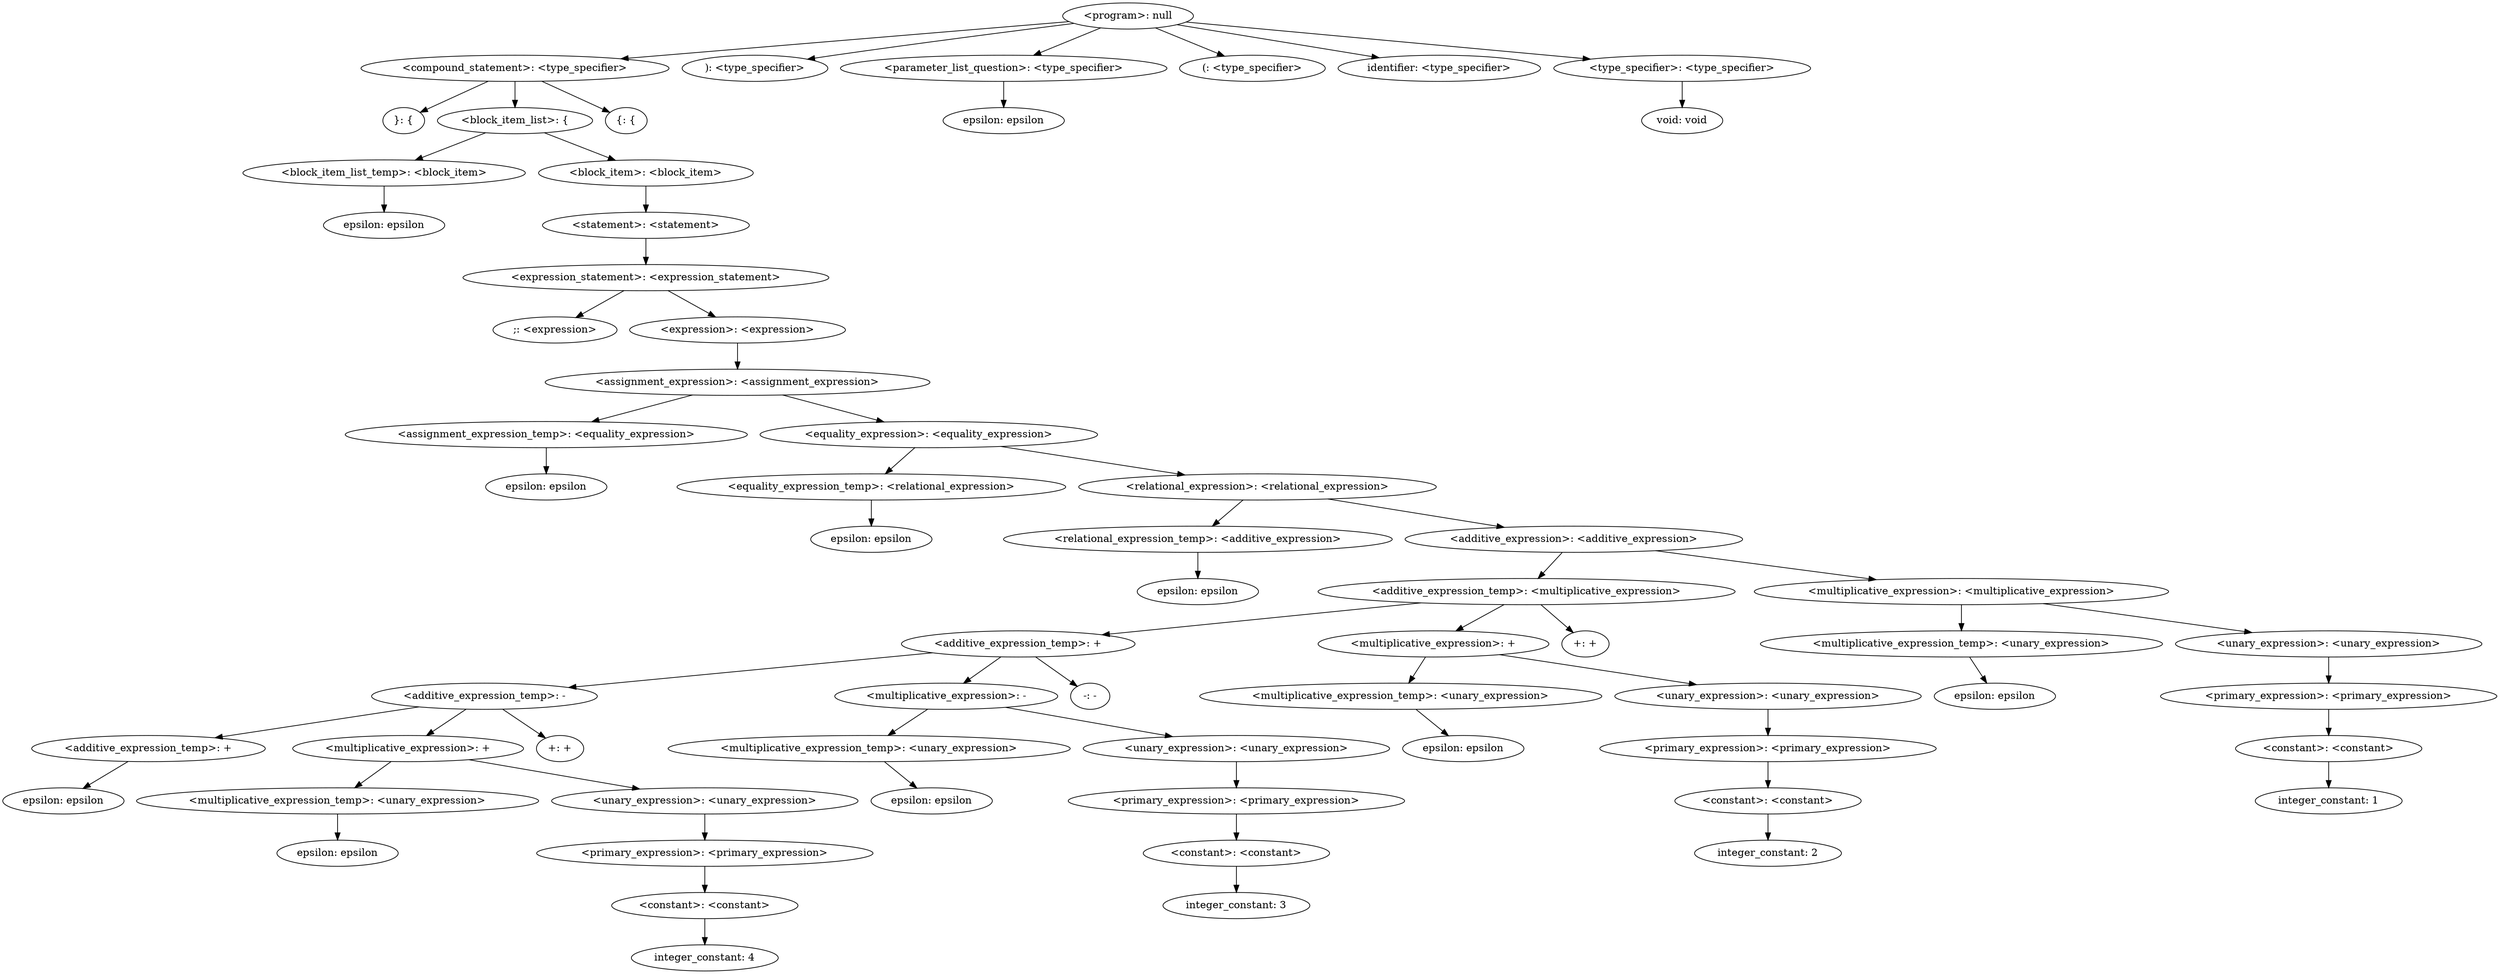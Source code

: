 digraph AST {
node775931202 [label="<program>: null"];
node345281752 [label="<compound_statement>: <type_specifier>"];
node1896294051 [label="}: {"];
node345281752 -> node1896294051;
node1418385211 [label="<block_item_list>: {"];
node1282811396 [label="<block_item_list_temp>: <block_item>"];
node641853239 [label="epsilon: epsilon"];
node1282811396 -> node641853239;
node1418385211 -> node1282811396;
node1920467934 [label="<block_item>: <block_item>"];
node1883840933 [label="<statement>: <statement>"];
node233996206 [label="<expression_statement>: <expression_statement>"];
node614685048 [label=";: <expression>"];
node233996206 -> node614685048;
node385337537 [label="<expression>: <expression>"];
node789219251 [label="<assignment_expression>: <assignment_expression>"];
node832279283 [label="<assignment_expression_temp>: <equality_expression>"];
node265119009 [label="epsilon: epsilon"];
node832279283 -> node265119009;
node789219251 -> node832279283;
node668210649 [label="<equality_expression>: <equality_expression>"];
node1545087375 [label="<equality_expression_temp>: <relational_expression>"];
node838411509 [label="epsilon: epsilon"];
node1545087375 -> node838411509;
node668210649 -> node1545087375;
node1434041222 [label="<relational_expression>: <relational_expression>"];
node1375995437 [label="<relational_expression_temp>: <additive_expression>"];
node1338841523 [label="epsilon: epsilon"];
node1375995437 -> node1338841523;
node1434041222 -> node1375995437;
node929776179 [label="<additive_expression>: <additive_expression>"];
node802581203 [label="<additive_expression_temp>: <multiplicative_expression>"];
node1561408618 [label="<additive_expression_temp>: +"];
node2050404090 [label="<additive_expression_temp>: -"];
node388043093 [label="<additive_expression_temp>: +"];
node188576144 [label="epsilon: epsilon"];
node388043093 -> node188576144;
node2050404090 -> node388043093;
node1608230649 [label="<multiplicative_expression>: +"];
node282432134 [label="<multiplicative_expression_temp>: <unary_expression>"];
node266437232 [label="epsilon: epsilon"];
node282432134 -> node266437232;
node1608230649 -> node282432134;
node1873859565 [label="<unary_expression>: <unary_expression>"];
node1843289228 [label="<primary_expression>: <primary_expression>"];
node1361289747 [label="<constant>: <constant>"];
node1381128261 [label="integer_constant: 4"];
node1361289747 -> node1381128261;
node1843289228 -> node1361289747;
node1873859565 -> node1843289228;
node1608230649 -> node1873859565;
node2050404090 -> node1608230649;
node999609945 [label="+: +"];
node2050404090 -> node999609945;
node1561408618 -> node2050404090;
node615634843 [label="<multiplicative_expression>: -"];
node1758386724 [label="<multiplicative_expression_temp>: <unary_expression>"];
node673068808 [label="epsilon: epsilon"];
node1758386724 -> node673068808;
node615634843 -> node1758386724;
node900008524 [label="<unary_expression>: <unary_expression>"];
node520232556 [label="<primary_expression>: <primary_expression>"];
node17037394 [label="<constant>: <constant>"];
node1484531981 [label="integer_constant: 3"];
node17037394 -> node1484531981;
node520232556 -> node17037394;
node900008524 -> node520232556;
node615634843 -> node900008524;
node1561408618 -> node615634843;
node1159114532 [label="-: -"];
node1561408618 -> node1159114532;
node802581203 -> node1561408618;
node1256728724 [label="<multiplicative_expression>: +"];
node1412925683 [label="<multiplicative_expression_temp>: <unary_expression>"];
node1832580921 [label="epsilon: epsilon"];
node1412925683 -> node1832580921;
node1256728724 -> node1412925683;
node497359413 [label="<unary_expression>: <unary_expression>"];
node369241501 [label="<primary_expression>: <primary_expression>"];
node2124046270 [label="<constant>: <constant>"];
node1151593579 [label="integer_constant: 2"];
node2124046270 -> node1151593579;
node369241501 -> node2124046270;
node497359413 -> node369241501;
node1256728724 -> node497359413;
node802581203 -> node1256728724;
node1902260856 [label="+: +"];
node802581203 -> node1902260856;
node929776179 -> node802581203;
node1988859660 [label="<multiplicative_expression>: <multiplicative_expression>"];
node1514160588 [label="<multiplicative_expression_temp>: <unary_expression>"];
node22756955 [label="epsilon: epsilon"];
node1514160588 -> node22756955;
node1988859660 -> node1514160588;
node1640639994 [label="<unary_expression>: <unary_expression>"];
node1263793464 [label="<primary_expression>: <primary_expression>"];
node323326911 [label="<constant>: <constant>"];
node1270144618 [label="integer_constant: 1"];
node323326911 -> node1270144618;
node1263793464 -> node323326911;
node1640639994 -> node1263793464;
node1988859660 -> node1640639994;
node929776179 -> node1988859660;
node1434041222 -> node929776179;
node668210649 -> node1434041222;
node789219251 -> node668210649;
node385337537 -> node789219251;
node233996206 -> node385337537;
node1883840933 -> node233996206;
node1920467934 -> node1883840933;
node1418385211 -> node1920467934;
node345281752 -> node1418385211;
node2074185499 [label="{: {"];
node345281752 -> node2074185499;
node775931202 -> node345281752;
node797925218 [label="): <type_specifier>"];
node775931202 -> node797925218;
node275310919 [label="<parameter_list_question>: <type_specifier>"];
node2109874862 [label="epsilon: epsilon"];
node275310919 -> node2109874862;
node775931202 -> node275310919;
node183284570 [label="(: <type_specifier>"];
node775931202 -> node183284570;
node1607305514 [label="identifier: <type_specifier>"];
node775931202 -> node1607305514;
node146305349 [label="<type_specifier>: <type_specifier>"];
node1686369710 [label="void: void"];
node146305349 -> node1686369710;
node775931202 -> node146305349;
}
